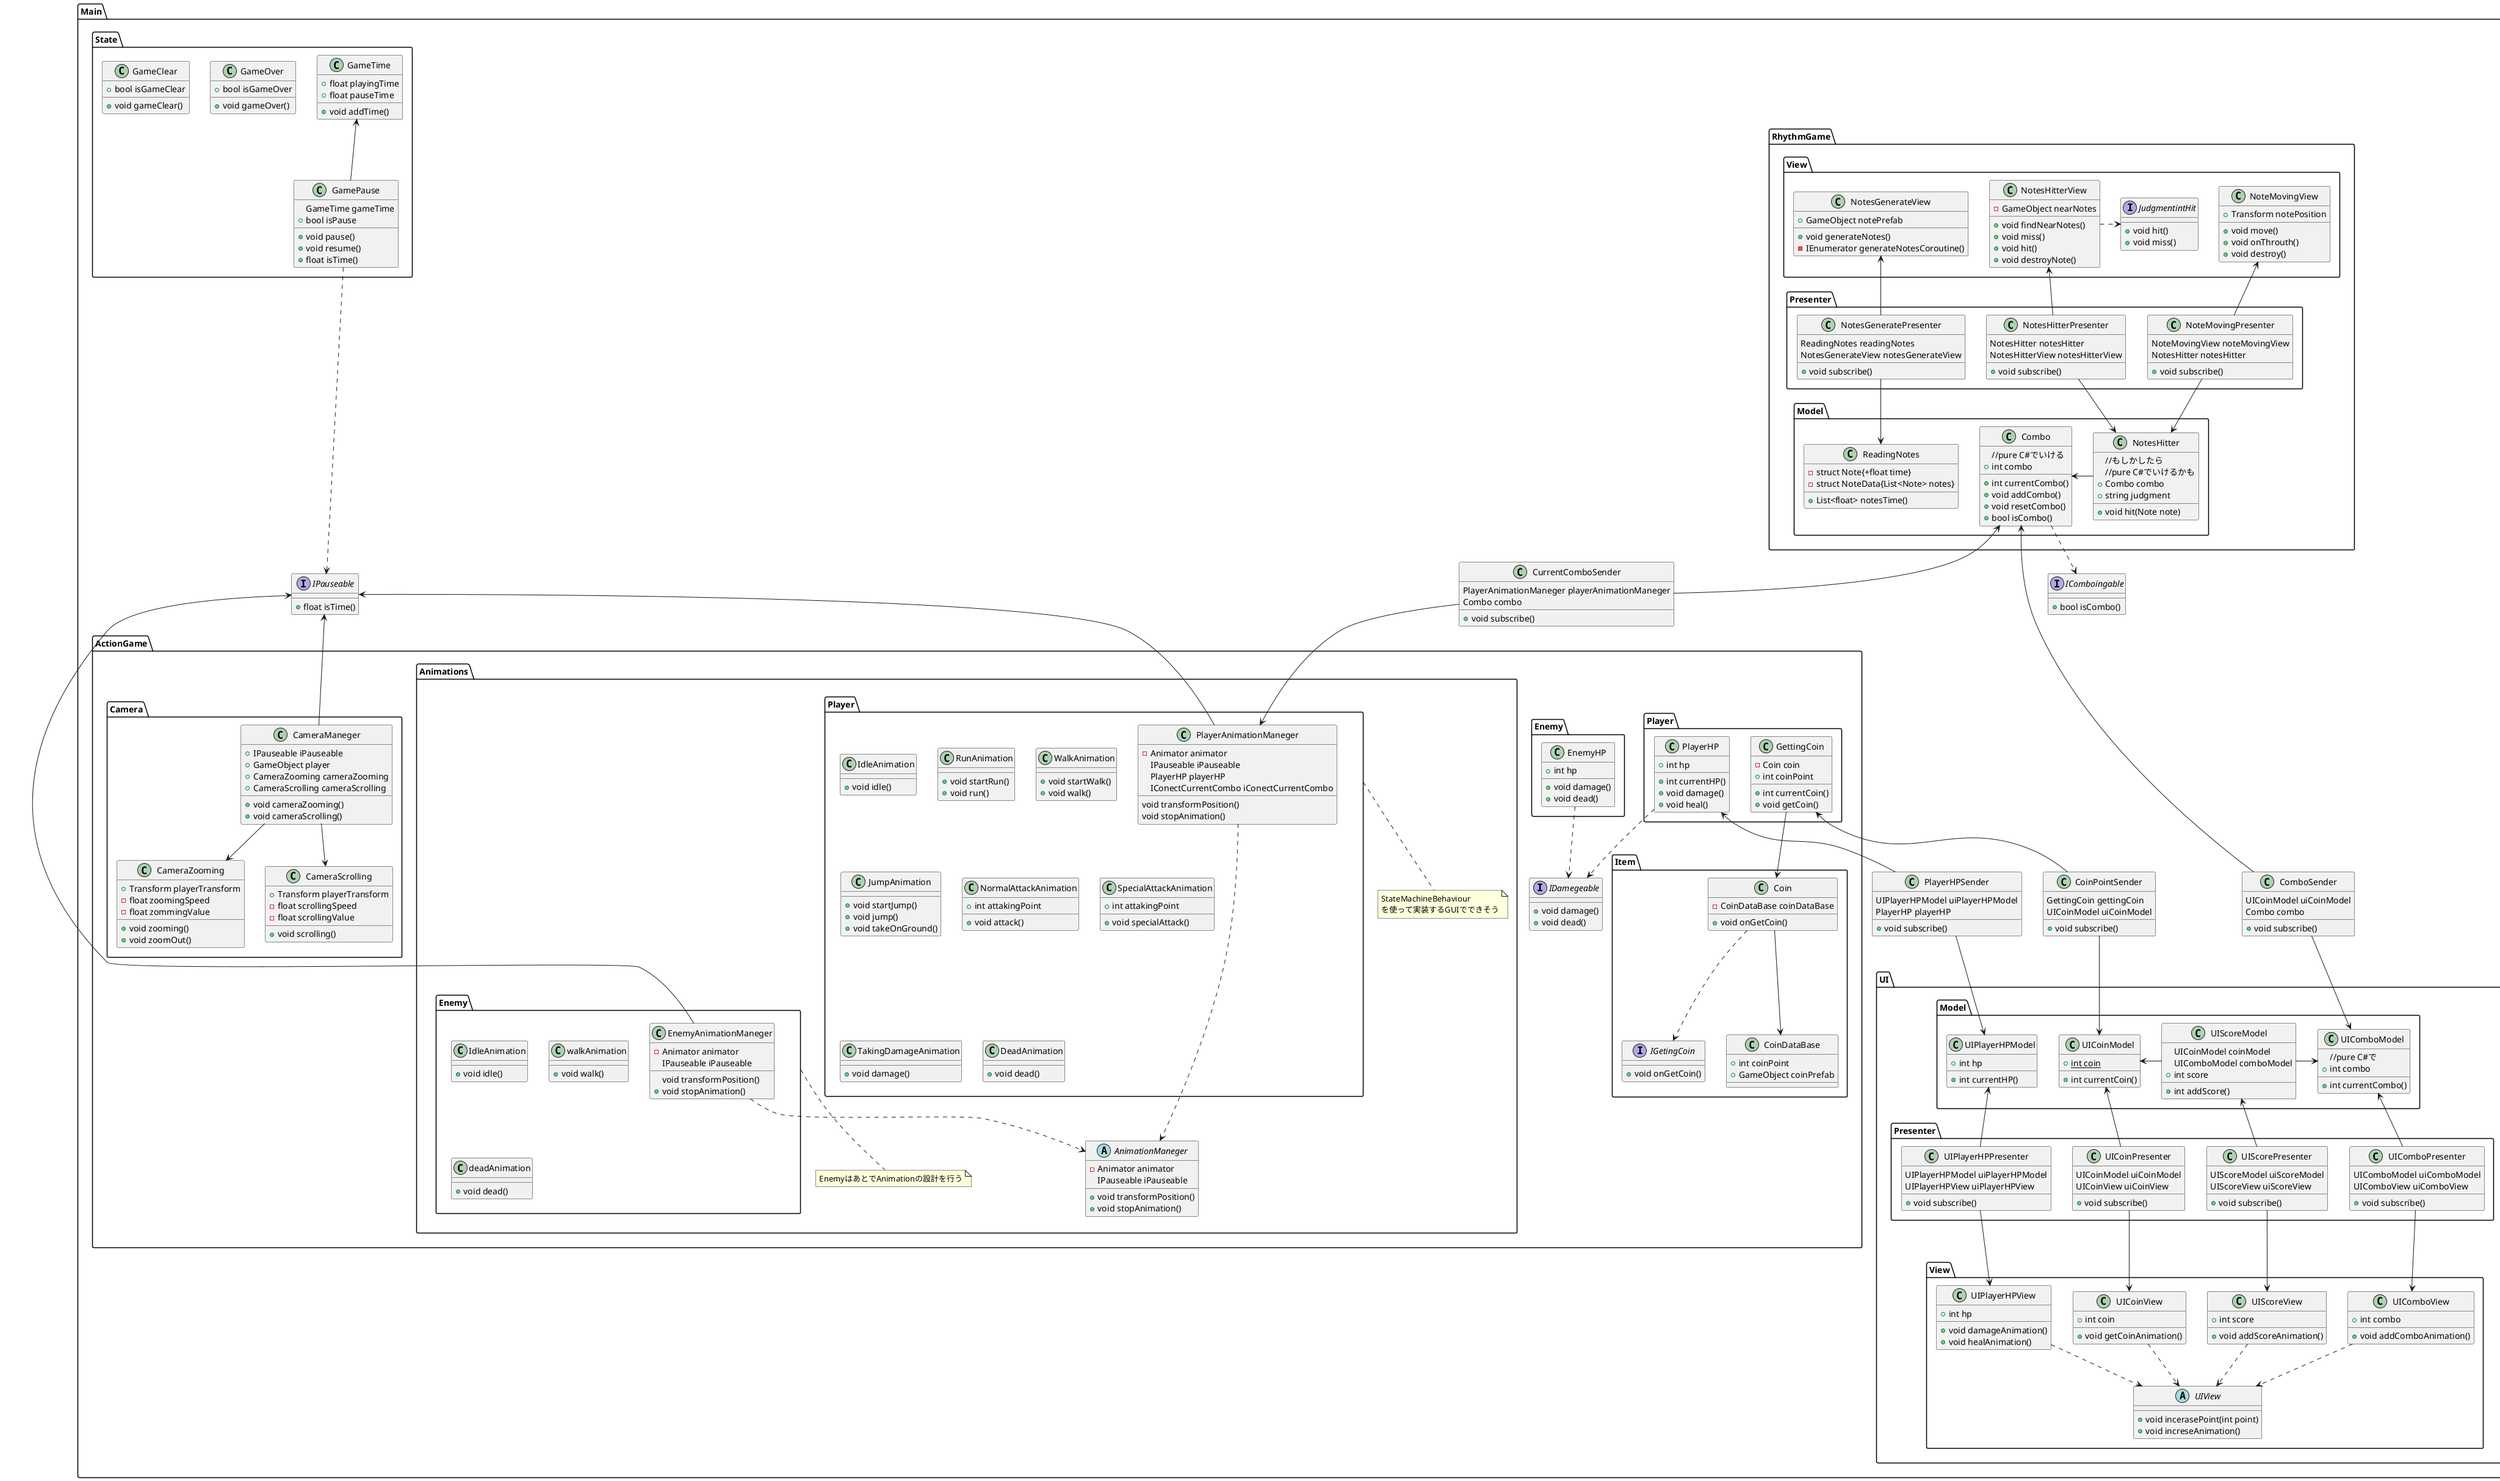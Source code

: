 @startuml RhythmGameSceneArchitecture
namespace Main{
namespace RhythmGame {
    namespace Model{
        class ReadingNotes{
            -struct Note{+float time}
            -struct NoteData{List<Note> notes}
            +List<float> notesTime()
            }
        class NotesHitter{
            //もしかしたら
            //pure C#でいけるかも
            +Combo combo
            +string judgment
            +void hit(Note note)
        }
        class Combo{
            //pure C#でいける
            +int combo
            +int currentCombo()
            +void addCombo()
            +void resetCombo()
            +bool isCombo()
        }
    }
    namespace Presenter{
        class NotesGeneratePresenter{
            ReadingNotes readingNotes
            NotesGenerateView notesGenerateView
            +void subscribe()
        }
        class NotesHitterPresenter{
            NotesHitter notesHitter
            NotesHitterView notesHitterView
            +void subscribe()
        }
        class NoteMovingPresenter{
            NoteMovingView noteMovingView
            NotesHitter notesHitter
            +void subscribe()
        }
    }
    namespace View{
        class NotesGenerateView{
            +GameObject notePrefab
            +void generateNotes()
            -IEnumerator generateNotesCoroutine()
        }
        class NotesHitterView{
            -GameObject nearNotes
            +void findNearNotes()
            +void miss()
            +void hit()
            +void destroyNote()
        }
        interface JudgmentintHit{
            +void hit()
            +void miss()
        }
        class NoteMovingView{
            +Transform notePosition
            +void move()
            +void onThrouth()
            +void destroy()
        }
        NotesHitterView .right.> JudgmentintHit
    }
}
NotesGeneratePresenter -down-> ReadingNotes
NotesGeneratePresenter -up-> NotesGenerateView
NotesHitterPresenter -down-> NotesHitter
NotesHitterPresenter -up-> NotesHitterView
NoteMovingPresenter -up-> NoteMovingView
NoteMovingPresenter -down-> NotesHitter
NotesHitter -left-> Combo

namespace ActionGame {
    namespace Animations{
        namespace Player{
            class PlayerAnimationManeger{
                -Animator animator
                IPauseable iPauseable
                PlayerHP playerHP
                IConectCurrentCombo iConectCurrentCombo
                void transformPosition()
                void stopAnimation()
            }
            class IdleAnimation{
                +void idle()
            }
            class RunAnimation{
                +void startRun()
                +void run()
            }
            class WalkAnimation{
                +void startWalk()
                +void walk()
            }
            class JumpAnimation{
                +void startJump()
                +void jump()
                +void takeOnGround()
            }
            class NormalAttackAnimation{
                +int attakingPoint
                +void attack()
            }
            class SpecialAttackAnimation{
                +int attakingPoint
                +void specialAttack()
            }
            class TakingDamageAnimation{
                +void damage()
            }
            class DeadAnimation{
                +void dead()
            }
        }
        note bottom of Player
        StateMachineBehaviour
        を使って実装するGUIでできそう
        end note
        namespace Enemy{
            class EnemyAnimationManeger{
                -Animator animator
                IPauseable iPauseable
                void transformPosition()
                +void stopAnimation()
            }
            class IdleAnimation{
                +void idle()
            }
            class walkAnimation{
                +void walk()
            }
            class deadAnimation{
                +void dead()
            }
        }
        note bottom of Enemy
        EnemyはあとでAnimationの設計を行う
        end note
        abstract AnimationManeger{
            -Animator animator
            IPauseable iPauseable
            +void transformPosition()
            +void stopAnimation()
        }
        PlayerAnimationManeger ..down..> AnimationManeger
        EnemyAnimationManeger .down.> AnimationManeger
    }
    namespace Player{
        class PlayerHP{
            +int hp
            +int currentHP()
            +void damage()
            +void heal()
        }
        class GettingCoin{
            -Coin coin
            +int coinPoint
            +int currentCoin()
            +void getCoin()
        }
    }
    namespace Item{
        class Coin{
            -CoinDataBase coinDataBase
            +void onGetCoin()
        }
        interface IGetingCoin{
            +void onGetCoin()
        }
        class CoinDataBase{
            +int coinPoint
            +GameObject coinPrefab
        }
    }
    Coin ..> IGetingCoin
    Coin -->CoinDataBase
    GettingCoin -down-> Coin
    namespace Camera{
        class CameraZooming{
            +Transform playerTransform
            -float zoomingSpeed
            -float zommingValue
            +void zooming()
            +void zoomOut()
        }
        class CameraScrolling{
            +Transform playerTransform
            -float scrollingSpeed
            -float scrollingValue
            +void scrolling()
        }
        class CameraManeger{
            +IPauseable iPauseable
            +GameObject player
            +CameraZooming cameraZooming
            +CameraScrolling cameraScrolling
            +void cameraZooming()
            +void cameraScrolling()
        }
        CameraManeger -down->CameraZooming
        CameraManeger -down->CameraScrolling
    }
    namespace Enemy{
        class EnemyHP{
            +int hp
            +void damage()
            +void dead()
        }
    }
    interface IDamegeable{
        +void damage()
        +void dead()
    }
    EnemyHP .down.> IDamegeable
    PlayerHP .down.> IDamegeable
}

CameraManeger -up->IPauseable

namespace UI{
    namespace Model{
        class UIScoreModel{
            UICoinModel coinModel
            UIComboModel comboModel
            +int score
            +int addScore()
        }
        class UIPlayerHPModel{
            +int hp
            +int currentHP()
        }
        class UIComboModel{
            //pure C#で
            +int combo
            +int currentCombo()
        }
        class UICoinModel{
            {static}+int coin
            +int currentCoin()
        }
    }
    namespace Presenter{
        class UIScorePresenter{
            UIScoreModel uiScoreModel
            UIScoreView uiScoreView
            +void subscribe()
        }
        class UIPlayerHPPresenter{
            UIPlayerHPModel uiPlayerHPModel
            UIPlayerHPView uiPlayerHPView
            +void subscribe()
        }
        class UIComboPresenter{
            UIComboModel uiComboModel
            UIComboView uiComboView
            +void subscribe()
        }
        class UICoinPresenter{
            UICoinModel uiCoinModel
            UICoinView uiCoinView
            +void subscribe()
        }
    }
    namespace View{
        class UIScoreView{
            +int score
            +void addScoreAnimation()
        }
        class UIPlayerHPView{
            +int hp
            +void damageAnimation()
            +void healAnimation()
        }
        class UIComboView{
            +int combo
            +void addComboAnimation()
        }
        class UICoinView{
            +int coin
            +void getCoinAnimation()
        }
        abstract class UIView{
            +void incerasePoint(int point)
            +void increseAnimation()
        }
        UICoinView .down.>UIView
        UIScoreView .down.>UIView
        UIComboView .down.>UIView
        UIPlayerHPView .down.>UIView
    }
    UIScoreModel -right-> UIComboModel
    UIScoreModel -left-> UICoinModel

    UIScorePresenter -up-> UIScoreModel
    UIScorePresenter -down-> UIScoreView
    UIPlayerHPPresenter -up-> UIPlayerHPModel
    UIPlayerHPPresenter -down-> UIPlayerHPView
    UIComboPresenter -up-> UIComboModel
    UIComboPresenter -down-> UIComboView
    UICoinPresenter -up-> UICoinModel
    UICoinPresenter -down-> UICoinView
}
namespace State{
    class GameTime{
        +float playingTime
        +float pauseTime
        +void addTime()
    }
    class GameOver{
        +bool isGameOver
        +void gameOver()
    }
    class GameClear{
        +bool isGameClear
        +void gameClear()
    }
    class GamePause{
        GameTime gameTime
        +bool isPause
        +void pause()
        +void resume()
        +float isTime()
    }
    GamePause -up-> GameTime
}
class ComboSender{
    UICoinModel uiCoinModel
    Combo combo
    +void subscribe()
}
class PlayerHPSender{
    UIPlayerHPModel uiPlayerHPModel
    PlayerHP playerHP
    +void subscribe()
}
class CoinPointSender{
    GettingCoin gettingCoin
    UICoinModel uiCoinModel
    +void subscribe()
}
class CurrentComboSender{
    PlayerAnimationManeger playerAnimationManeger
    Combo combo
    +void subscribe()
}
interface IComboingable{
    +bool isCombo()
}
interface IPauseable{
    +float isTime()
}
ComboSender -up->Combo
ComboSender -->UIComboModel
CurrentComboSender -up-> Combo
Combo .down.>IComboingable
CoinPointSender -->UICoinModel
PlayerHPSender -down-> UIPlayerHPModel
CurrentComboSender -down-> PlayerAnimationManeger
PlayerHPSender -up->ActionGame.Player.PlayerHP
CoinPointSender -up-> GettingCoin
GamePause ..down..> IPauseable
EnemyAnimationManeger -up-> IPauseable
PlayerAnimationManeger -up-> IPauseable
}
@enduml
